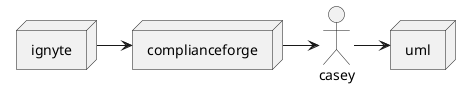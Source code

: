 @startuml
actor casey
node complianceforge
node ignyte
node uml

ignyte -> complianceforge
complianceforge -> casey
casey -> uml
@enduml

